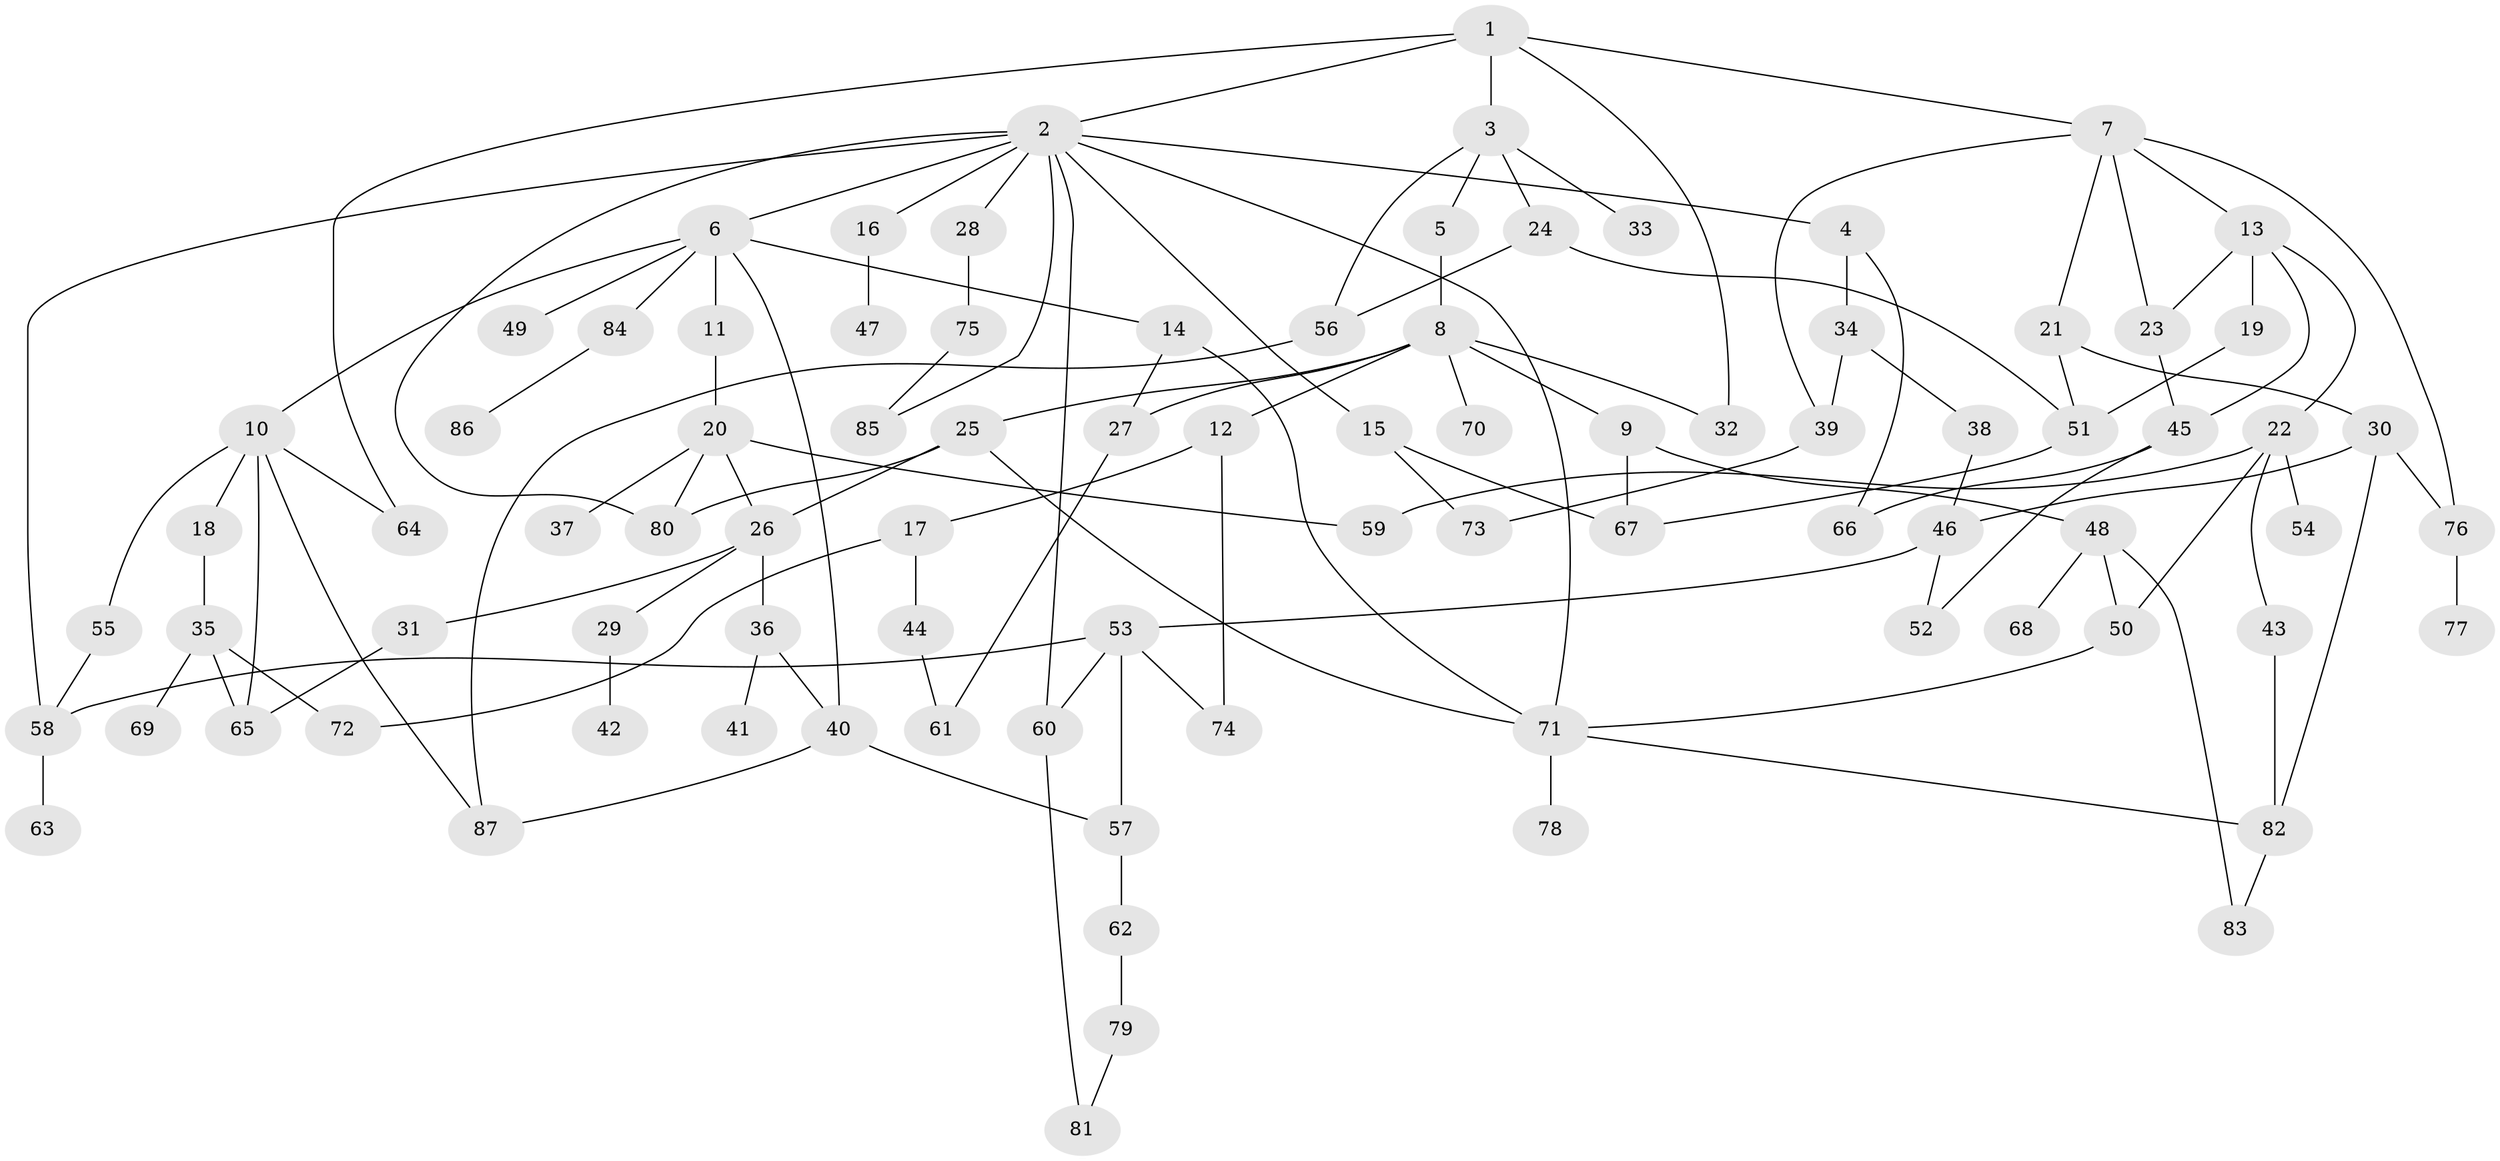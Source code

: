 // Generated by graph-tools (version 1.1) at 2025/01/03/09/25 03:01:06]
// undirected, 87 vertices, 127 edges
graph export_dot {
graph [start="1"]
  node [color=gray90,style=filled];
  1;
  2;
  3;
  4;
  5;
  6;
  7;
  8;
  9;
  10;
  11;
  12;
  13;
  14;
  15;
  16;
  17;
  18;
  19;
  20;
  21;
  22;
  23;
  24;
  25;
  26;
  27;
  28;
  29;
  30;
  31;
  32;
  33;
  34;
  35;
  36;
  37;
  38;
  39;
  40;
  41;
  42;
  43;
  44;
  45;
  46;
  47;
  48;
  49;
  50;
  51;
  52;
  53;
  54;
  55;
  56;
  57;
  58;
  59;
  60;
  61;
  62;
  63;
  64;
  65;
  66;
  67;
  68;
  69;
  70;
  71;
  72;
  73;
  74;
  75;
  76;
  77;
  78;
  79;
  80;
  81;
  82;
  83;
  84;
  85;
  86;
  87;
  1 -- 2;
  1 -- 3;
  1 -- 7;
  1 -- 32;
  1 -- 64;
  2 -- 4;
  2 -- 6;
  2 -- 15;
  2 -- 16;
  2 -- 28;
  2 -- 71;
  2 -- 85;
  2 -- 58;
  2 -- 80;
  2 -- 60;
  3 -- 5;
  3 -- 24;
  3 -- 33;
  3 -- 56;
  4 -- 34;
  4 -- 66;
  5 -- 8;
  6 -- 10;
  6 -- 11;
  6 -- 14;
  6 -- 49;
  6 -- 84;
  6 -- 40;
  7 -- 13;
  7 -- 21;
  7 -- 23;
  7 -- 39;
  7 -- 76;
  8 -- 9;
  8 -- 12;
  8 -- 25;
  8 -- 27;
  8 -- 32;
  8 -- 70;
  9 -- 48;
  9 -- 67;
  10 -- 18;
  10 -- 55;
  10 -- 64;
  10 -- 65;
  10 -- 87;
  11 -- 20;
  12 -- 17;
  12 -- 74;
  13 -- 19;
  13 -- 22;
  13 -- 45;
  13 -- 23;
  14 -- 71;
  14 -- 27;
  15 -- 67;
  15 -- 73;
  16 -- 47;
  17 -- 44;
  17 -- 72;
  18 -- 35;
  19 -- 51;
  20 -- 37;
  20 -- 80;
  20 -- 59;
  20 -- 26;
  21 -- 30;
  21 -- 51;
  22 -- 43;
  22 -- 50;
  22 -- 54;
  22 -- 59;
  23 -- 45;
  24 -- 56;
  24 -- 51;
  25 -- 26;
  25 -- 71;
  25 -- 80;
  26 -- 29;
  26 -- 31;
  26 -- 36;
  27 -- 61;
  28 -- 75;
  29 -- 42;
  30 -- 46;
  30 -- 76;
  30 -- 82;
  31 -- 65;
  34 -- 38;
  34 -- 39;
  35 -- 65;
  35 -- 69;
  35 -- 72;
  36 -- 40;
  36 -- 41;
  38 -- 46;
  39 -- 73;
  40 -- 57;
  40 -- 87;
  43 -- 82;
  44 -- 61;
  45 -- 52;
  45 -- 66;
  46 -- 53;
  46 -- 52;
  48 -- 68;
  48 -- 83;
  48 -- 50;
  50 -- 71;
  51 -- 67;
  53 -- 58;
  53 -- 60;
  53 -- 57;
  53 -- 74;
  55 -- 58;
  56 -- 87;
  57 -- 62;
  58 -- 63;
  60 -- 81;
  62 -- 79;
  71 -- 78;
  71 -- 82;
  75 -- 85;
  76 -- 77;
  79 -- 81;
  82 -- 83;
  84 -- 86;
}

